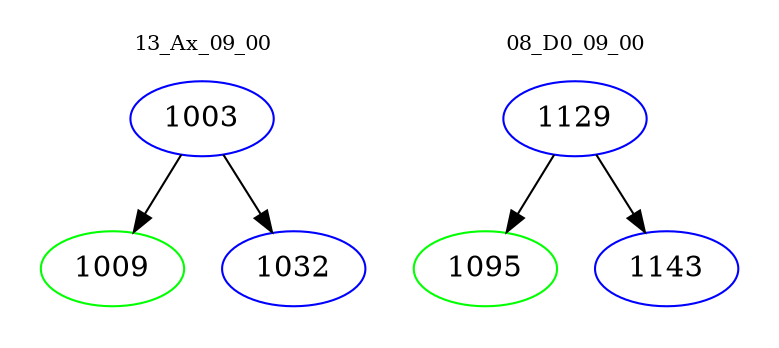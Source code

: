 digraph{
subgraph cluster_0 {
color = white
label = "13_Ax_09_00";
fontsize=10;
T0_1003 [label="1003", color="blue"]
T0_1003 -> T0_1009 [color="black"]
T0_1009 [label="1009", color="green"]
T0_1003 -> T0_1032 [color="black"]
T0_1032 [label="1032", color="blue"]
}
subgraph cluster_1 {
color = white
label = "08_D0_09_00";
fontsize=10;
T1_1129 [label="1129", color="blue"]
T1_1129 -> T1_1095 [color="black"]
T1_1095 [label="1095", color="green"]
T1_1129 -> T1_1143 [color="black"]
T1_1143 [label="1143", color="blue"]
}
}
